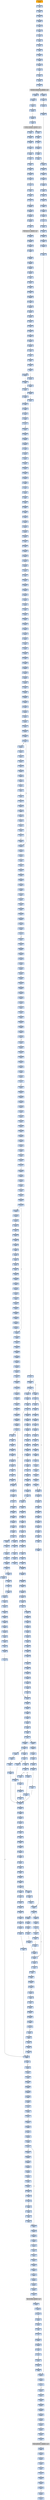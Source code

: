 strict digraph G {
	graph [bgcolor=transparent,
		name=G
	];
	node [color=lightsteelblue,
		fillcolor=lightsteelblue,
		shape=rectangle,
		style=filled
	];
	"0x0043a378"	[label="0x0043a378
movl"];
	"0x0043a37b"	[label="0x0043a37b
addl"];
	"0x0043a378" -> "0x0043a37b"	[color="#000000"];
	"0x0043a993"	[label="0x0043a993
incl"];
	"0x0043a994"	[label="0x0043a994
movl"];
	"0x0043a993" -> "0x0043a994"	[color="#000000"];
	"0x0043a8c9"	[label="0x0043a8c9
cmpl"];
	"0x0043a8cc"	[label="0x0043a8cc
movl"];
	"0x0043a8c9" -> "0x0043a8cc"	[color="#000000"];
	"0x0043a7e8"	[label="0x0043a7e8
movl"];
	"0x0043a7eb"	[label="0x0043a7eb
movl"];
	"0x0043a7e8" -> "0x0043a7eb"	[color="#000000"];
	"0x0043a802"	[label="0x0043a802
shrl"];
	"0x0043a804"	[label="0x0043a804
addl"];
	"0x0043a802" -> "0x0043a804"	[color="#000000"];
	"0x0043a8f4"	[label="0x0043a8f4
movb"];
	"0x0043a8f6"	[label="0x0043a8f6
movl"];
	"0x0043a8f4" -> "0x0043a8f6"	[color="#000000"];
	"0x0043aa3b"	[label="0x0043aa3b
jae"];
	"0x0043aa3d"	[label="0x0043aa3d
movl"];
	"0x0043aa3b" -> "0x0043aa3d"	[color="#000000",
		label=F];
	"0x0043aa44"	[label="0x0043aa44
cmpl"];
	"0x0043aa3b" -> "0x0043aa44"	[color="#000000",
		label=T];
	"0x0043a9db"	[label="0x0043a9db
movl"];
	"0x0043a9de"	[label="0x0043a9de
addl"];
	"0x0043a9db" -> "0x0043a9de"	[color="#000000"];
	"0x0043aeb8"	[label="0x0043aeb8
movl"];
	"0x0043aebc"	[label="0x0043aebc
andl"];
	"0x0043aeb8" -> "0x0043aebc"	[color="#000000"];
	"0x0043aa11"	[label="0x0043aa11
shrl"];
	"0x0043aa14"	[label="0x0043aa14
xorl"];
	"0x0043aa11" -> "0x0043aa14"	[color="#000000"];
	"0x0043a8c4"	[label="0x0043a8c4
movl"];
	"0x0043a8c7"	[label="0x0043a8c7
addl"];
	"0x0043a8c4" -> "0x0043a8c7"	[color="#000000"];
	"0x0043a7a8"	[label="0x0043a7a8
movl"];
	"0x0043a7ad"	[label="0x0043a7ad
pushl"];
	"0x0043a7a8" -> "0x0043a7ad"	[color="#000000"];
	"0x0043a9e6"	[label="0x0043a9e6
movl"];
	"0x0043a9e9"	[label="0x0043a9e9
cmpl"];
	"0x0043a9e6" -> "0x0043a9e9"	[color="#000000"];
	"0x0043a6eb"	[label="0x0043a6eb
pushl"];
	"0x0043a6ec"	[label="0x0043a6ec
leal"];
	"0x0043a6eb" -> "0x0043a6ec"	[color="#000000"];
	"0x0043a8bd"	[label="0x0043a8bd
movl"];
	"0x0043a8c1"	[label="0x0043a8c1
movl"];
	"0x0043a8bd" -> "0x0043a8c1"	[color="#000000"];
	"0x0043a8e0"	[label="0x0043a8e0
movl"];
	"0x0043a8e6"	[label="0x0043a8e6
shrl"];
	"0x0043a8e0" -> "0x0043a8e6"	[color="#000000"];
	"0x0043aec4"	[label="0x0043aec4
orl"];
	"0x0043aec6"	[label="0x0043aec6
movl"];
	"0x0043aec4" -> "0x0043aec6"	[color="#000000"];
	"0x0043a89a"	[label="0x0043a89a
movl"];
	"0x0043a89e"	[label="0x0043a89e
leal"];
	"0x0043a89a" -> "0x0043a89e"	[color="#000000"];
	"0x0043a7ae"	[label="0x0043a7ae
cmpl"];
	"0x0043a7b1"	[label="0x0043a7b1
jb"];
	"0x0043a7ae" -> "0x0043a7b1"	[color="#000000"];
	"0x0043a9b5"	[label="0x0043a9b5
pushl"];
	"0x0043a9b6"	[label="0x0043a9b6
movl"];
	"0x0043a9b5" -> "0x0043a9b6"	[color="#000000"];
	"0x0043af4c"	[label="0x0043af4c
movb"];
	"0x0043af4e"	[label="0x0043af4e
movb"];
	"0x0043af4c" -> "0x0043af4e"	[color="#000000"];
	"0x0043aeec"	[label="0x0043aeec
subl"];
	"0x0043aeee"	[label="0x0043aeee
andl"];
	"0x0043aeec" -> "0x0043aeee"	[color="#000000"];
	"0x0043a6ea"	[label="0x0043a6ea
pushl"];
	"0x0043a6ea" -> "0x0043a6eb"	[color="#000000"];
	"0x0043abc7"	[label="0x0043abc7
call"];
	"0x0043a9b0"	[label="0x0043a9b0
pushl"];
	"0x0043abc7" -> "0x0043a9b0"	[color="#000000"];
	"0x0043aaf7"	[label="0x0043aaf7
popl"];
	"0x0043aaf8"	[label="0x0043aaf8
popl"];
	"0x0043aaf7" -> "0x0043aaf8"	[color="#000000"];
	"0x0043af14"	[label="0x0043af14
jmp"];
	"0x0043af31"	[label="0x0043af31
movl"];
	"0x0043af14" -> "0x0043af31"	[color="#000000"];
	"0x0043a365"	[label="0x0043a365
movl"];
	"0x0043a367"	[label="0x0043a367
addl"];
	"0x0043a365" -> "0x0043a367"	[color="#000000"];
	"0x0043a40f"	[label="0x0043a40f
movl"];
	"0x0043a415"	[label="0x0043a415
popa"];
	"0x0043a40f" -> "0x0043a415"	[color="#000000"];
	"0x0043af82"	[label="0x0043af82
popl"];
	"0x0043af83"	[label="0x0043af83
movb"];
	"0x0043af82" -> "0x0043af83"	[color="#000000"];
	"0x0043a7be"	[label="0x0043a7be
movb"];
	"0x0043a7c2"	[label="0x0043a7c2
movl"];
	"0x0043a7be" -> "0x0043a7c2"	[color="#000000"];
	"0x0043aaad"	[label="0x0043aaad
addl"];
	"0x0043aaaf"	[label="0x0043aaaf
incl"];
	"0x0043aaad" -> "0x0043aaaf"	[color="#000000"];
	"0x0043a9e1"	[label="0x0043a9e1
movl"];
	"0x0043a9e4"	[label="0x0043a9e4
movl"];
	"0x0043a9e1" -> "0x0043a9e4"	[color="#000000"];
	"0x0043a396"	[label="0x0043a396
pushl"];
	"0x0043a397"	[label="0x0043a397
pushl"];
	"0x0043a396" -> "0x0043a397"	[color="#000000"];
	"0x0043a1ae"	[label="0x0043a1ae
orl"];
	"0x0043a1b0"	[label="0x0043a1b0
je"];
	"0x0043a1ae" -> "0x0043a1b0"	[color="#000000"];
	"0x0043ab0c"	[label="0x0043ab0c
pushl"];
	"0x0043ab0d"	[label="0x0043ab0d
movl"];
	"0x0043ab0c" -> "0x0043ab0d"	[color="#000000"];
	"0x0043a384"	[label="0x0043a384
jmp"];
	"0x0043a271"	[label="0x0043a271
movl"];
	"0x0043a384" -> "0x0043a271"	[color="#000000"];
	"0x0043a17c"	[label="0x0043a17c
pushl"];
	"0x0043a181"	[label="0x0043a181
pushl"];
	"0x0043a17c" -> "0x0043a181"	[color="#000000"];
	"0x0043a183"	[label="0x0043a183
pushl"];
	"0x0043a189"	[label="0x0043a189
call"];
	"0x0043a183" -> "0x0043a189"	[color="#000000"];
	"0x0043af7a"	[label="0x0043af7a
movl"];
	"0x0043af7e"	[label="0x0043af7e
movl"];
	"0x0043af7a" -> "0x0043af7e"	[color="#000000"];
	"0x0043a96d"	[label="0x0043a96d
movb"];
	"0x0043a970"	[label="0x0043a970
testb"];
	"0x0043a96d" -> "0x0043a970"	[color="#000000"];
	"0x0043a055"	[label="0x0043a055
stosl"];
	"0x0043a056"	[label="0x0043a056
movb"];
	"0x0043a055" -> "0x0043a056"	[color="#000000"];
	"0x0043a00a"	[label="0x0043a00a
popl"];
	"0x0043a00b"	[label="0x0043a00b
incl"];
	"0x0043a00a" -> "0x0043a00b"	[color="#000000"];
	"0x0043a02f"	[label="0x0043a02f
jne"];
	"0x0043a035"	[label="0x0043a035
leal"];
	"0x0043a02f" -> "0x0043a035"	[color="#000000",
		label=F];
	"0x0043a161"	[label="0x0043a161
movl"];
	"0x0043a163"	[label="0x0043a163
addl"];
	"0x0043a161" -> "0x0043a163"	[color="#000000"];
	"0x0043a398"	[label="0x0043a398
pushl"];
	"0x0043a397" -> "0x0043a398"	[color="#000000"];
	"0x0043af51"	[label="0x0043af51
movl"];
	"0x0043af53"	[label="0x0043af53
cmpl"];
	"0x0043af51" -> "0x0043af53"	[color="#000000"];
	"0x0043a9fb"	[label="0x0043a9fb
shrl"];
	"0x0043a9fd"	[label="0x0043a9fd
movl"];
	"0x0043a9fb" -> "0x0043a9fd"	[color="#000000"];
	"0x0043ab12"	[label="0x0043ab12
movl"];
	"0x0043ab14"	[label="0x0043ab14
movl"];
	"0x0043ab12" -> "0x0043ab14"	[color="#000000"];
	"0x0043ae95"	[label="0x0043ae95
addl"];
	"0x0043ae97"	[label="0x0043ae97
leal"];
	"0x0043ae95" -> "0x0043ae97"	[color="#000000"];
	"0x0043a2be"	[label="0x0043a2be
addl"];
	"0x0043a2c0"	[label="0x0043a2c0
addl"];
	"0x0043a2be" -> "0x0043a2c0"	[color="#000000"];
	"0x0043ae26"	[label="0x0043ae26
cmpl"];
	"0x0043ae29"	[label="0x0043ae29
jb"];
	"0x0043ae26" -> "0x0043ae29"	[color="#000000"];
	"0x0043aa27"	[label="0x0043aa27
addl"];
	"0x0043aa2a"	[label="0x0043aa2a
jmp"];
	"0x0043aa27" -> "0x0043aa2a"	[color="#000000"];
	"0x0043af61"	[label="0x0043af61
movl"];
	"0x0043af63"	[label="0x0043af63
jmp"];
	"0x0043af61" -> "0x0043af63"	[color="#000000"];
	"0x0043acff"	[label="0x0043acff
ret"];
	"0x0043aa9b"	[label="0x0043aa9b
movb"];
	"0x0043acff" -> "0x0043aa9b"	[color="#000000"];
	"0x0043ae18"	[label="0x0043ae18
movb"];
	"0x0043acff" -> "0x0043ae18"	[color="#000000"];
	"0x0043a276"	[label="0x0043a276
je"];
	"0x0043a389"	[label="0x0043a389
movl"];
	"0x0043a276" -> "0x0043a389"	[color="#000000",
		label=T];
	"0x0043ace6"	[label="0x0043ace6
popl"];
	"0x0043ace7"	[label="0x0043ace7
popl"];
	"0x0043ace6" -> "0x0043ace7"	[color="#000000"];
	"0x0043a1c6"	[label="0x0043a1c6
subl"];
	"0x0043a1c8"	[label="0x0043a1c8
je"];
	"0x0043a1c6" -> "0x0043a1c8"	[color="#000000"];
	"0x0043ace8"	[label="0x0043ace8
movb"];
	"0x0043acea"	[label="0x0043acea
popl"];
	"0x0043ace8" -> "0x0043acea"	[color="#000000"];
	"0x0043af41"	[label="0x0043af41
cmpl"];
	"0x0043af43"	[label="0x0043af43
movl"];
	"0x0043af41" -> "0x0043af43"	[color="#000000"];
	"0x0043a37e"	[label="0x0043a37e
movl"];
	"0x0043a37b" -> "0x0043a37e"	[color="#000000"];
	"0x0043a877"	[label="0x0043a877
jb"];
	"0x0043a879"	[label="0x0043a879
movl"];
	"0x0043a877" -> "0x0043a879"	[color="#000000",
		label=F];
	"0x0043a9b3"	[label="0x0043a9b3
movl"];
	"0x0043a9b3" -> "0x0043a9b5"	[color="#000000"];
	"0x0043aefc"	[label="0x0043aefc
movl"];
	"0x0043af03"	[label="0x0043af03
testl"];
	"0x0043aefc" -> "0x0043af03"	[color="#000000"];
	"0x0043a9a1"	[label="0x0043a9a1
popl"];
	"0x0043a9a2"	[label="0x0043a9a2
popl"];
	"0x0043a9a1" -> "0x0043a9a2"	[color="#000000"];
	"0x0043a7d4"	[label="0x0043a7d4
orl"];
	"0x0043a7d6"	[label="0x0043a7d6
movl"];
	"0x0043a7d4" -> "0x0043a7d6"	[color="#000000"];
	"0x0043a3ff"	[label="0x0043a3ff
popl"];
	"0x0043a400"	[label="0x0043a400
movl"];
	"0x0043a3ff" -> "0x0043a400"	[color="#000000"];
	"0x0043aa1d"	[label="0x0043aa1d
cmpl"];
	"0x0043aa20"	[label="0x0043aa20
jae"];
	"0x0043aa1d" -> "0x0043aa20"	[color="#000000"];
	"0x0043a87e"	[label="0x0043a87e
movl"];
	"0x0043a879" -> "0x0043a87e"	[color="#000000"];
	"0x0043a39e"	[label="0x0043a39e
call"];
	VIRTUALPROTECT_KERNEL32_DLL	[color=lightgrey,
		fillcolor=lightgrey,
		label="VIRTUALPROTECT_KERNEL32_DLL
VIRTUALPROTECT-KERNEL32-DLL"];
	"0x0043a39e" -> VIRTUALPROTECT_KERNEL32_DLL	[color="#000000"];
	"0x0043aec1"	[label="0x0043aec1
addl"];
	"0x0043aebc" -> "0x0043aec1"	[color="#000000"];
	"0x0043ae31"	[label="0x0043ae31
cmpl"];
	"0x0043ae34"	[label="0x0043ae34
jb"];
	"0x0043ae31" -> "0x0043ae34"	[color="#000000"];
	"0x0043a8f0"	[label="0x0043a8f0
subl"];
	"0x0043a8f2"	[label="0x0043a8f2
addl"];
	"0x0043a8f0" -> "0x0043a8f2"	[color="#000000"];
	"0x0043a7b3"	[label="0x0043a7b3
pushl"];
	"0x0043a7b4"	[label="0x0043a7b4
movl"];
	"0x0043a7b3" -> "0x0043a7b4"	[color="#000000"];
	"0x0043a03b"	[label="0x0043a03b
pushl"];
	"0x0043a035" -> "0x0043a03b"	[color="#000000"];
	"0x0043ab24"	[label="0x0043ab24
movl"];
	"0x0043ab2a"	[label="0x0043ab2a
movl"];
	"0x0043ab24" -> "0x0043ab2a"	[color="#000000"];
	"0x0043af25"	[label="0x0043af25
movl"];
	"0x0043af2b"	[label="0x0043af2b
movl"];
	"0x0043af25" -> "0x0043af2b"	[color="#000000"];
	"0x0043a111"	[label="0x0043a111
pushl"];
	"0x0043a112"	[label="0x0043a112
movl"];
	"0x0043a111" -> "0x0043a112"	[color="#000000"];
	"0x0043ae8a"	[label="0x0043ae8a
leal"];
	"0x0043ae90"	[label="0x0043ae90
call"];
	"0x0043ae8a" -> "0x0043ae90"	[color="#000000"];
	"0x0043aed6"	[label="0x0043aed6
movl"];
	"0x0043aed9"	[label="0x0043aed9
movl"];
	"0x0043aed6" -> "0x0043aed9"	[color="#000000"];
	"0x0043a405"	[label="0x0043a405
pushl"];
	"0x0043a400" -> "0x0043a405"	[color="#000000"];
	"0x0043a826"	[label="0x0043a826
movl"];
	"0x0043a82c"	[label="0x0043a82c
addl"];
	"0x0043a826" -> "0x0043a82c"	[color="#000000"];
	"0x0043a8f2" -> "0x0043a8f4"	[color="#000000"];
	"0x0043a01c"	[label="0x0043a01c
subl"];
	"0x0043a022"	[label="0x0043a022
cmpl"];
	"0x0043a01c" -> "0x0043a022"	[color="#000000"];
	"0x0043ae58"	[label="0x0043ae58
orl"];
	"0x0043ae5a"	[label="0x0043ae5a
movl"];
	"0x0043ae58" -> "0x0043ae5a"	[color="#000000"];
	"0x0043ab06"	[label="0x0043ab06
movl"];
	"0x0043ab08"	[label="0x0043ab08
movl"];
	"0x0043ab06" -> "0x0043ab08"	[color="#000000"];
	"0x0043aafe"	[label="0x0043aafe
popl"];
	"0x0043aaff"	[label="0x0043aaff
ret"];
	"0x0043aafe" -> "0x0043aaff"	[color="#000000"];
	"0x0043a0fa"	[label="0x0043a0fa
pushl"];
	"0x0043a0fb"	[label="0x0043a0fb
pushl"];
	"0x0043a0fa" -> "0x0043a0fb"	[color="#000000"];
	"0x0043a015"	[label="0x0043a015
movl"];
	"0x0043a01a"	[label="0x0043a01a
addl"];
	"0x0043a015" -> "0x0043a01a"	[color="#000000"];
	"0x0043ab74"	[label="0x0043ab74
movl"];
	"0x0043ab76"	[label="0x0043ab76
call"];
	"0x0043ab74" -> "0x0043ab76"	[color="#000000"];
	"0x0043a7de"	[label="0x0043a7de
movl"];
	"0x0043a7e0"	[label="0x0043a7e0
movl"];
	"0x0043a7de" -> "0x0043a7e0"	[color="#000000"];
	"0x0043a97a"	[label="0x0043a97a
andl"];
	"0x0043a97f"	[label="0x0043a97f
movl"];
	"0x0043a97a" -> "0x0043a97f"	[color="#000000"];
	"0x0043a151"	[label="0x0043a151
popl"];
	"0x0043a152"	[label="0x0043a152
popl"];
	"0x0043a151" -> "0x0043a152"	[color="#000000"];
	"0x0043a153"	[label="0x0043a153
popl"];
	"0x0043a152" -> "0x0043a153"	[color="#000000"];
	"0x0043a04e"	[label="0x0043a04e
pushl"];
	"0x0043a04f"	[label="0x0043a04f
call"];
	"0x0043a04e" -> "0x0043a04f"	[color="#000000"];
	"0x0043ab02"	[label="0x0043ab02
movl"];
	"0x0043ab02" -> "0x0043ab06"	[color="#000000"];
	"0x0043a90d"	[label="0x0043a90d
repz"];
	"0x0043a90f"	[label="0x0043a90f
movl"];
	"0x0043a90d" -> "0x0043a90f"	[color="#000000"];
	"0x0043a8a1"	[label="0x0043a8a1
movl"];
	"0x0043a89e" -> "0x0043a8a1"	[color="#000000"];
	"0x0043a974"	[label="0x0043a974
movl"];
	"0x0043a974" -> "0x0043a97a"	[color="#000000"];
	"0x0043ae72"	[label="0x0043ae72
subl"];
	"0x0043ae74"	[label="0x0043ae74
addl"];
	"0x0043ae72" -> "0x0043ae74"	[color="#000000"];
	"0x0043a99c"	[label="0x0043a99c
incl"];
	"0x0043a99d"	[label="0x0043a99d
cmpl"];
	"0x0043a99c" -> "0x0043a99d"	[color="#000000"];
	"0x0043aa7d"	[label="0x0043aa7d
popl"];
	"0x0043aa7e"	[label="0x0043aa7e
popl"];
	"0x0043aa7d" -> "0x0043aa7e"	[color="#000000"];
	"0x0043aef7"	[label="0x0043aef7
cmpl"];
	"0x0043aefa"	[label="0x0043aefa
jae"];
	"0x0043aef7" -> "0x0043aefa"	[color="#000000"];
	"0x0043a11f"	[label="0x0043a11f
orl"];
	"0x0043a121"	[label="0x0043a121
je"];
	"0x0043a11f" -> "0x0043a121"	[color="#000000"];
	"0x0043ab59"	[label="0x0043ab59
stosb"];
	"0x0043ab5a"	[label="0x0043ab5a
call"];
	"0x0043ab59" -> "0x0043ab5a"	[color="#000000"];
	"0x0043a851"	[label="0x0043a851
xorl"];
	"0x0043a853"	[label="0x0043a853
repz"];
	"0x0043a851" -> "0x0043a853"	[color="#000000"];
	"0x0043a80c"	[label="0x0043a80c
ret"];
	"0x0043ab98"	[label="0x0043ab98
movb"];
	"0x0043a80c" -> "0x0043ab98"	[color="#000000"];
	"0x0043a39a"	[label="0x0043a39a
pushl"];
	"0x0043a398" -> "0x0043a39a"	[color="#000000"];
	"0x0043a7b9"	[label="0x0043a7b9
movl"];
	"0x0043a7b4" -> "0x0043a7b9"	[color="#000000"];
	"0x0043ab49"	[label="0x0043ab49
movl"];
	"0x0043ab4f"	[label="0x0043ab4f
movl"];
	"0x0043ab49" -> "0x0043ab4f"	[color="#000000"];
	"0x0043a249"	[label="0x0043a249
movl"];
	"0x0043a24f"	[label="0x0043a24f
orl"];
	"0x0043a249" -> "0x0043a24f"	[color="#000000"];
	"0x0043ab37"	[label="0x0043ab37
movl"];
	"0x0043ab3d"	[label="0x0043ab3d
movl"];
	"0x0043ab37" -> "0x0043ab3d"	[color="#000000"];
	"0x0043ab0f"	[label="0x0043ab0f
leal"];
	"0x0043ab0d" -> "0x0043ab0f"	[color="#000000"];
	"0x0043a174"	[label="0x0043a174
movl"];
	"0x0043a176"	[label="0x0043a176
andl"];
	"0x0043a174" -> "0x0043a176"	[color="#000000"];
	"0x0043a98b"	[label="0x0043a98b
movl"];
	"0x0043a98f"	[label="0x0043a98f
leal"];
	"0x0043a98b" -> "0x0043a98f"	[color="#000000"];
	"0x0043a0aa"	[label="0x0043a0aa
je"];
	"0x0043a0b0"	[label="0x0043a0b0
pushl"];
	"0x0043a0aa" -> "0x0043a0b0"	[color="#000000",
		label=F];
	"0x0043af16"	[label="0x0043af16
movl"];
	"0x0043af1c"	[label="0x0043af1c
movl"];
	"0x0043af16" -> "0x0043af1c"	[color="#000000"];
	"0x0043aec1" -> "0x0043aec4"	[color="#000000"];
	"0x0043a39d"	[label="0x0043a39d
pushl"];
	"0x0043a39a" -> "0x0043a39d"	[color="#000000"];
	"0x0043aa05"	[label="0x0043aa05
cmpl"];
	"0x0043aa07"	[label="0x0043aa07
jae"];
	"0x0043aa05" -> "0x0043aa07"	[color="#000000"];
	"0x0043a7f4"	[label="0x0043a7f4
shrl"];
	"0x0043a7f6"	[label="0x0043a7f6
movl"];
	"0x0043a7f4" -> "0x0043a7f6"	[color="#000000"];
	"0x0043a420"	[label="0x0043a420
pushl"];
	"0x0043a425"	[label="0x0043a425
ret"];
	"0x0043a420" -> "0x0043a425"	[color="#000000"];
	"0x0043a38f"	[label="0x0043a38f
movl"];
	"0x0043a392"	[label="0x0043a392
addl"];
	"0x0043a38f" -> "0x0043a392"	[color="#000000"];
	"0x0043a939"	[label="0x0043a939
movl"];
	"0x0043a93d"	[label="0x0043a93d
jge"];
	"0x0043a939" -> "0x0043a93d"	[color="#000000"];
	"0x0043a117"	[label="0x0043a117
movl"];
	"0x0043a11d"	[label="0x0043a11d
xorl"];
	"0x0043a117" -> "0x0043a11d"	[color="#000000"];
	"0x0043a966"	[label="0x0043a966
movl"];
	"0x0043a966" -> "0x0043a96d"	[color="#000000"];
	"0x0043a9f4"	[label="0x0043a9f4
movl"];
	"0x0043a9f9"	[label="0x0043a9f9
subl"];
	"0x0043a9f4" -> "0x0043a9f9"	[color="#000000"];
	"0x0043accd"	[label="0x0043accd
movb"];
	"0x0043acd4"	[label="0x0043acd4
movl"];
	"0x0043accd" -> "0x0043acd4"	[color="#000000"];
	"0x0043aea2"	[label="0x0043aea2
movl"];
	"0x0043aea5"	[label="0x0043aea5
movl"];
	"0x0043aea2" -> "0x0043aea5"	[color="#000000"];
	"0x0043a2ac"	[label="0x0043a2ac
jne"];
	"0x0043a2b1"	[label="0x0043a2b1
addl"];
	"0x0043a2ac" -> "0x0043a2b1"	[color="#000000",
		label=T];
	"0x0043aabd"	[label="0x0043aabd
pushl"];
	"0x0043aac2"	[label="0x0043aac2
call"];
	"0x0043aabd" -> "0x0043aac2"	[color="#000000"];
	"0x0043ae76"	[label="0x0043ae76
shrl"];
	"0x0043ae78"	[label="0x0043ae78
movl"];
	"0x0043ae76" -> "0x0043ae78"	[color="#000000"];
	"0x0043a0e9"	[label="0x0043a0e9
movl"];
	"0x0043a0eb"	[label="0x0043a0eb
addl"];
	"0x0043a0e9" -> "0x0043a0eb"	[color="#000000"];
	"0x0043a172"	[label="0x0043a172
repz"];
	"0x0043a172" -> "0x0043a174"	[color="#000000"];
	"0x0043ab30"	[label="0x0043ab30
xorl"];
	"0x0043ab2a" -> "0x0043ab30"	[color="#000000"];
	"0x0043a7b1" -> "0x0043a7e8"	[color="#000000",
		label=T];
	"0x0043a7b1" -> "0x0043a7b3"	[color="#000000",
		label=F];
	"0x0043ae3f"	[label="0x0043ae3f
movb"];
	"0x0043ae41"	[label="0x0043ae41
incl"];
	"0x0043ae3f" -> "0x0043ae41"	[color="#000000"];
	"0x0043a121" -> "0x0043a151"	[color="#000000",
		label=T];
	"0x0043a806"	[label="0x0043a806
popl"];
	"0x0043a807"	[label="0x0043a807
movl"];
	"0x0043a806" -> "0x0043a807"	[color="#000000"];
	"0x0043a2c6"	[label="0x0043a2c6
testl"];
	"0x0043a2c0" -> "0x0043a2c6"	[color="#000000"];
	"0x0043a0e8"	[label="0x0043a0e8
pushl"];
	"0x0043a0e8" -> "0x0043a0e9"	[color="#000000"];
	"0x0043a048"	[label="0x0043a048
movl"];
	"0x0043a04a"	[label="0x0043a04a
leal"];
	"0x0043a048" -> "0x0043a04a"	[color="#000000"];
	"0x0043a83c"	[label="0x0043a83c
pushl"];
	"0x0043a83d"	[label="0x0043a83d
movl"];
	"0x0043a83c" -> "0x0043a83d"	[color="#000000"];
	"0x0043a943"	[label="0x0043a943
cmpl"];
	"0x0043a93d" -> "0x0043a943"	[color="#000000",
		label=F];
	"0x0043a8fe"	[label="0x0043a8fe
movl"];
	"0x0043a900"	[label="0x0043a900
movl"];
	"0x0043a8fe" -> "0x0043a900"	[color="#000000"];
	"0x0043ad3b"	[label="0x0043ad3b
incl"];
	"0x0043ad3c"	[label="0x0043ad3c
movl"];
	"0x0043ad3b" -> "0x0043ad3c"	[color="#000000"];
	"0x0043aaf9"	[label="0x0043aaf9
addl"];
	"0x0043aaf9" -> "0x0043aafe"	[color="#000000"];
	"0x0043a888"	[label="0x0043a888
movl"];
	"0x0043a88c"	[label="0x0043a88c
xorl"];
	"0x0043a888" -> "0x0043a88c"	[color="#000000"];
	"0x0043a7fb"	[label="0x0043a7fb
subl"];
	"0x0043a7f6" -> "0x0043a7fb"	[color="#000000"];
	"0x0043aa6c"	[label="0x0043aa6c
subl"];
	"0x0043aa6e"	[label="0x0043aa6e
popl"];
	"0x0043aa6c" -> "0x0043aa6e"	[color="#000000"];
	"0x0043abaf"	[label="0x0043abaf
call"];
	"0x0043a834"	[label="0x0043a834
subl"];
	"0x0043abaf" -> "0x0043a834"	[color="#000000"];
	"0x0043a03c"	[label="0x0043a03c
call"];
	GETMODULEHANDLEA_KERNEL32_DLL	[color=lightgrey,
		fillcolor=lightgrey,
		label="GETMODULEHANDLEA_KERNEL32_DLL
GETMODULEHANDLEA-KERNEL32-DLL"];
	"0x0043a03c" -> GETMODULEHANDLEA_KERNEL32_DLL	[color="#000000"];
	"0x0043a114"	[label="0x0043a114
subl"];
	"0x0043a114" -> "0x0043a117"	[color="#000000"];
	"0x0043ab1b"	[label="0x0043ab1b
movl"];
	"0x0043ab14" -> "0x0043ab1b"	[color="#000000"];
	"0x0043a40d"	[label="0x0043a40d
orl"];
	"0x0043a40d" -> "0x0043a40f"	[color="#000000"];
	"0x0043a804" -> "0x0043a806"	[color="#000000"];
	"0x0043aa2f"	[label="0x0043aa2f
jae"];
	"0x0043aa31"	[label="0x0043aa31
movl"];
	"0x0043aa2f" -> "0x0043aa31"	[color="#000000",
		label=F];
	"0x0043aa38"	[label="0x0043aa38
cmpl"];
	"0x0043aa2f" -> "0x0043aa38"	[color="#000000",
		label=T];
	"0x0043a0a7"	[label="0x0043a0a7
cmpl"];
	"0x0043a0a7" -> "0x0043a0aa"	[color="#000000"];
	"0x0043a872"	[label="0x0043a872
incl"];
	"0x0043a873"	[label="0x0043a873
cmpl"];
	"0x0043a872" -> "0x0043a873"	[color="#000000"];
	"0x0043a1ba"	[label="0x0043a1ba
movl"];
	"0x0043a1b0" -> "0x0043a1ba"	[color="#000000",
		label=T];
	"0x0043aede"	[label="0x0043aede
subl"];
	"0x0043aed9" -> "0x0043aede"	[color="#000000"];
	"0x0043a9d0"	[label="0x0043a9d0
shll"];
	"0x0043a9d3"	[label="0x0043a9d3
andl"];
	"0x0043a9d0" -> "0x0043a9d3"	[color="#000000"];
	"0x0043a2f1"	[label="0x0043a2f1
jne"];
	"0x0043a2f1" -> "0x0043a365"	[color="#000000",
		label=T];
	"0x0043af37"	[label="0x0043af37
movl"];
	"0x0043af31" -> "0x0043af37"	[color="#000000"];
	"0x0043aaa2"	[label="0x0043aaa2
popl"];
	"0x0043aa9b" -> "0x0043aaa2"	[color="#000000"];
	"0x0043a6dc"	[label="0x0043a6dc
movl"];
	"0x0043a6e3"	[label="0x0043a6e3
movl"];
	"0x0043a6dc" -> "0x0043a6e3"	[color="#000000"];
	"0x0043a88e"	[label="0x0043a88e
movl"];
	"0x0043a88c" -> "0x0043a88e"	[color="#000000"];
	"0x0043a9f1"	[label="0x0043a9f1
movl"];
	"0x0043a9f1" -> "0x0043a9f4"	[color="#000000"];
	VIRTUALFREE_KERNEL32_DLL	[color=lightgrey,
		fillcolor=lightgrey,
		label="VIRTUALFREE_KERNEL32_DLL
VIRTUALFREE-KERNEL32-DLL"];
	"0x0043a189" -> VIRTUALFREE_KERNEL32_DLL	[color="#000000"];
	"0x0043a6d7"	[label="0x0043a6d7
call"];
	"0x0043aa84"	[label="0x0043aa84
pushl"];
	"0x0043a6d7" -> "0x0043aa84"	[color="#000000"];
	"0x0043a80b"	[label="0x0043a80b
popl"];
	"0x0043a80b" -> "0x0043a80c"	[color="#000000"];
	"0x0043a095"	[label="0x0043a095
je"];
	"0x0043a0a1"	[label="0x0043a0a1
leal"];
	"0x0043a095" -> "0x0043a0a1"	[color="#000000",
		label=T];
	"0x0043aa16"	[label="0x0043aa16
movb"];
	"0x0043aa14" -> "0x0043aa16"	[color="#000000"];
	"0x0043a7ce"	[label="0x0043a7ce
andl"];
	"0x0043a7ce" -> "0x0043a7d4"	[color="#000000"];
	"0x0043a6f0"	[label="0x0043a6f0
call"];
	"0x0043a6f0" -> "0x0043ab02"	[color="#000000"];
	"0x0043a9b1"	[label="0x0043a9b1
pushl"];
	"0x0043a9b2"	[label="0x0043a9b2
pushl"];
	"0x0043a9b1" -> "0x0043a9b2"	[color="#000000"];
	"0x0043aa00"	[label="0x0043aa00
andl"];
	"0x0043aa00" -> "0x0043aa05"	[color="#000000"];
	"0x0043a7cb"	[label="0x0043a7cb
shll"];
	"0x0043a7cb" -> "0x0043a7ce"	[color="#000000"];
	"0x0043ae9a"	[label="0x0043ae9a
jmp"];
	"0x0043ae97" -> "0x0043ae9a"	[color="#000000"];
	"0x0043a2b3"	[label="0x0043a2b3
addl"];
	"0x0043a2b9"	[label="0x0043a2b9
movl"];
	"0x0043a2b3" -> "0x0043a2b9"	[color="#000000"];
	"0x0043a274"	[label="0x0043a274
testl"];
	"0x0043a271" -> "0x0043a274"	[color="#000000"];
	"0x0043a9b2" -> "0x0043a9b3"	[color="#000000"];
	"0x0043af74"	[label="0x0043af74
jb"];
	"0x0043af74" -> "0x0043af7a"	[color="#000000",
		label=F];
	"0x0043a918"	[label="0x0043a918
repz"];
	"0x0043a91a"	[label="0x0043a91a
movl"];
	"0x0043a918" -> "0x0043a91a"	[color="#000000"];
	"0x0043a40c"	[label="0x0043a40c
popl"];
	"0x0043a40c" -> "0x0043a40d"	[color="#000000"];
	"0x0043aab5"	[label="0x0043aab5
movl"];
	"0x0043aab9"	[label="0x0043aab9
leal"];
	"0x0043aab5" -> "0x0043aab9"	[color="#000000"];
	"0x0043a17b"	[label="0x0043a17b
popl"];
	"0x0043a17b" -> "0x0043a17c"	[color="#000000"];
	"0x0043a986"	[label="0x0043a986
xorl"];
	"0x0043a988"	[label="0x0043a988
movb"];
	"0x0043a986" -> "0x0043a988"	[color="#000000"];
	"0x0043af5b"	[label="0x0043af5b
addl"];
	"0x0043af5d"	[label="0x0043af5d
movl"];
	"0x0043af5b" -> "0x0043af5d"	[color="#000000"];
	"0x0043ab55"	[label="0x0043ab55
repz"];
	"0x0043ab4f" -> "0x0043ab55"	[color="#000000"];
	"0x0043a9c9"	[label="0x0043a9c9
movl"];
	"0x0043a9cc"	[label="0x0043a9cc
movl"];
	"0x0043a9c9" -> "0x0043a9cc"	[color="#000000"];
	"0x0043a298"	[label="0x0043a298
movl"];
	"0x0043a2a2"	[label="0x0043a2a2
movl"];
	"0x0043a298" -> "0x0043a2a2"	[color="#000000"];
	"0x0043a996"	[label="0x0043a996
movl"];
	"0x0043a994" -> "0x0043a996"	[color="#000000"];
	"0x0043aaf1"	[label="0x0043aaf1
movl"];
	"0x0043aaf1" -> "0x0043aaf7"	[color="#000000"];
	"0x0043aee0"	[label="0x0043aee0
addl"];
	"0x0043aee2"	[label="0x0043aee2
shrl"];
	"0x0043aee0" -> "0x0043aee2"	[color="#000000"];
	"0x0043aa07" -> "0x0043aa1d"	[color="#000000",
		label=T];
	"0x0043aa09"	[label="0x0043aa09
movl"];
	"0x0043aa07" -> "0x0043aa09"	[color="#000000",
		label=F];
	"0x0043a983"	[label="0x0043a983
movl"];
	"0x0043a983" -> "0x0043a986"	[color="#000000"];
	"0x0043a9de" -> "0x0043a9e1"	[color="#000000"];
	"0x0043a7a4"	[label="0x0043a7a4
pushl"];
	"0x0043a7a5"	[label="0x0043a7a5
movl"];
	"0x0043a7a4" -> "0x0043a7a5"	[color="#000000"];
	"0x0043a00d"	[label="0x0043a00d
ret"];
	"0x0043a008"	[label="0x0043a008
jmp"];
	"0x0043a00d" -> "0x0043a008"	[color="#000000"];
	"0x0043a9c7"	[label="0x0043a9c7
movl"];
	"0x0043a9c7" -> "0x0043a9c9"	[color="#000000"];
	"0x0043ae6a"	[label="0x0043ae6a
movl"];
	"0x0043ae6d"	[label="0x0043ae6d
movl"];
	"0x0043ae6a" -> "0x0043ae6d"	[color="#000000"];
	"0x0043a373"	[label="0x0043a373
movl"];
	"0x0043a375"	[label="0x0043a375
movl"];
	"0x0043a373" -> "0x0043a375"	[color="#000000"];
	"0x0043aa62"	[label="0x0043aa62
movl"];
	"0x0043aa65"	[label="0x0043aa65
movl"];
	"0x0043aa62" -> "0x0043aa65"	[color="#000000"];
	"0x0043ab6a"	[label="0x0043ab6a
movl"];
	"0x0043ab6c"	[label="0x0043ab6c
pushl"];
	"0x0043ab6a" -> "0x0043ab6c"	[color="#000000"];
	"0x0043a922"	[label="0x0043a922
movl"];
	"0x0043a926"	[label="0x0043a926
addl"];
	"0x0043a922" -> "0x0043a926"	[color="#000000"];
	"0x0043a274" -> "0x0043a276"	[color="#000000"];
	"0x0043af89"	[label="0x0043af89
ret"];
	"0x0043a718"	[label="0x0043a718
testb"];
	"0x0043af89" -> "0x0043a718"	[color="#000000"];
	"0x0043ae82"	[label="0x0043ae82
andl"];
	"0x0043ae88"	[label="0x0043ae88
shrl"];
	"0x0043ae82" -> "0x0043ae88"	[color="#000000"];
	"0x0043a97f" -> "0x0043a983"	[color="#000000"];
	"0x0043a11d" -> "0x0043a11f"	[color="#000000"];
	"0x0043a92e"	[label="0x0043a92e
cmpl"];
	"0x0043a931"	[label="0x0043a931
movl"];
	"0x0043a92e" -> "0x0043a931"	[color="#000000"];
	"0x0043acda"	[label="0x0043acda
leal"];
	"0x0043acde"	[label="0x0043acde
movl"];
	"0x0043acda" -> "0x0043acde"	[color="#000000"];
	"0x0043a2f0"	[label="0x0043a2f0
popl"];
	"0x0043a2f0" -> "0x0043a2f1"	[color="#000000"];
	"0x0043acf2"	[label="0x0043acf2
call"];
	"0x0043acf8"	[label="0x0043acf8
popl"];
	"0x0043acf2" -> "0x0043acf8"	[color="#000000"];
	"0x0043a7bb"	[label="0x0043a7bb
movb"];
	"0x0043a7bd"	[label="0x0043a7bd
incl"];
	"0x0043a7bb" -> "0x0043a7bd"	[color="#000000"];
	"0x0043a935"	[label="0x0043a935
movl"];
	"0x0043a931" -> "0x0043a935"	[color="#000000"];
	"0x0043a059"	[label="0x0043a059
jne"];
	"0x0043a05b"	[label="0x0043a05b
cmpb"];
	"0x0043a059" -> "0x0043a05b"	[color="#000000",
		label=F];
	"0x0043ad3e"	[label="0x0043ad3e
movl"];
	"0x0043ad3c" -> "0x0043ad3e"	[color="#000000"];
	"0x0043a8d5"	[label="0x0043a8d5
movl"];
	"0x0043a8d8"	[label="0x0043a8d8
movl"];
	"0x0043a8d5" -> "0x0043a8d8"	[color="#000000"];
	"0x0043ab9c"	[label="0x0043ab9c
incl"];
	"0x0043ab98" -> "0x0043ab9c"	[color="#000000"];
	"0x0043a169"	[label="0x0043a169
movl"];
	"0x0043a16f"	[label="0x0043a16f
sarl"];
	"0x0043a169" -> "0x0043a16f"	[color="#000000"];
	"0x0043af86"	[label="0x0043af86
addl"];
	"0x0043af86" -> "0x0043af89"	[color="#000000"];
	"0x0043a394"	[label="0x0043a394
pushl"];
	"0x0043a392" -> "0x0043a394"	[color="#000000"];
	"0x0043a98f" -> "0x0043a993"	[color="#000000"];
	"0x0043a9b8"	[label="0x0043a9b8
cmpl"];
	"0x0043a9b6" -> "0x0043a9b8"	[color="#000000"];
	"0x0043a6e3" -> "0x0043a6ea"	[color="#000000"];
	"0x0043aa19"	[label="0x0043aa19
movl"];
	"0x0043aa1b"	[label="0x0043aa1b
jmp"];
	"0x0043aa19" -> "0x0043aa1b"	[color="#000000"];
	"0x0043a014"	[label="0x0043a014
popl"];
	"0x0043a014" -> "0x0043a015"	[color="#000000"];
	"0x0043ace3"	[label="0x0043ace3
repz"];
	"0x0043acde" -> "0x0043ace3"	[color="#000000"];
	"0x0043a10f"	[label="0x0043a10f
pushl"];
	"0x0043a110"	[label="0x0043a110
pushl"];
	"0x0043a10f" -> "0x0043a110"	[color="#000000"];
	"0x0043acf9"	[label="0x0043acf9
subl"];
	"0x0043acf9" -> "0x0043acff"	[color="#000000"];
	"0x0043a831"	[label="0x0043a831
ret"];
	"0x0043a82c" -> "0x0043a831"	[color="#000000"];
	"0x0043ae5c"	[label="0x0043ae5c
cmpl"];
	"0x0043ae5a" -> "0x0043ae5c"	[color="#000000"];
	"0x0043acb2"	[label="0x0043acb2
movb"];
	"0x0043acb9"	[label="0x0043acb9
xorl"];
	"0x0043acb2" -> "0x0043acb9"	[color="#000000"];
	"0x0043aa77"	[label="0x0043aa77
movl"];
	"0x0043aa77" -> "0x0043aa7d"	[color="#000000"];
	"0x0043a7fd"	[label="0x0043a7fd
andl"];
	"0x0043a7fb" -> "0x0043a7fd"	[color="#000000"];
	"0x0043a9b0" -> "0x0043a9b1"	[color="#000000"];
	"0x0043a112" -> "0x0043a114"	[color="#000000"];
	"0x0043a1c0"	[label="0x0043a1c0
movl"];
	"0x0043a1c0" -> "0x0043a1c6"	[color="#000000"];
	"0x0043af85"	[label="0x0043af85
popl"];
	"0x0043af83" -> "0x0043af85"	[color="#000000"];
	"0x0043a9ad"	[label="0x0043a9ad
ret"];
	"0x0043aca3"	[label="0x0043aca3
testb"];
	"0x0043a9ad" -> "0x0043aca3"	[color="#000000"];
	"0x0043abb4"	[label="0x0043abb4
testb"];
	"0x0043a9ad" -> "0x0043abb4"	[color="#000000"];
	"0x0043a84b"	[label="0x0043a84b
xorl"];
	"0x0043a84d"	[label="0x0043a84d
leal"];
	"0x0043a84b" -> "0x0043a84d"	[color="#000000"];
	"0x0043a6d6"	[label="0x0043a6d6
pushl"];
	"0x0043a6d6" -> "0x0043a6d7"	[color="#000000"];
	"0x0043a05f"	[label="0x0043a05f
leal"];
	"0x0043a062"	[label="0x0043a062
jmp"];
	"0x0043a05f" -> "0x0043a062"	[color="#000000"];
	"0x0043a9a3"	[label="0x0043a9a3
popl"];
	"0x0043a9a2" -> "0x0043a9a3"	[color="#000000"];
	"0x0043a395"	[label="0x0043a395
pushl"];
	"0x0043a395" -> "0x0043a396"	[color="#000000"];
	"0x0043ab57"	[label="0x0043ab57
movl"];
	"0x0043ab55" -> "0x0043ab57"	[color="#000000"];
	"0x0043a416"	[label="0x0043a416
jne"];
	"0x0043a416" -> "0x0043a420"	[color="#000000",
		label=T];
	"0x0043a972"	[label="0x0043a972
je"];
	"0x0043a972" -> "0x0043a974"	[color="#000000",
		label=F];
	"0x0043a972" -> "0x0043a996"	[color="#000000",
		label=T];
	"0x0043ab6d"	[label="0x0043ab6d
pushl"];
	"0x0043ab6e"	[label="0x0043ab6e
leal"];
	"0x0043ab6d" -> "0x0043ab6e"	[color="#000000"];
	"0x0043af55"	[label="0x0043af55
jb"];
	"0x0043af53" -> "0x0043af55"	[color="#000000"];
	"0x0043a840"	[label="0x0043a840
movl"];
	"0x0043a845"	[label="0x0043a845
movl"];
	"0x0043a840" -> "0x0043a845"	[color="#000000"];
	"0x0043a2bb"	[label="0x0043a2bb
movl"];
	"0x0043a2bb" -> "0x0043a2be"	[color="#000000"];
	"0x0043a9a7"	[label="0x0043a9a7
addl"];
	"0x0043a9a7" -> "0x0043a9ad"	[color="#000000"];
	"0x0043aba2"	[label="0x0043aba2
leal"];
	"0x0043aba8"	[label="0x0043aba8
leal"];
	"0x0043aba2" -> "0x0043aba8"	[color="#000000"];
	"0x0043a964"	[label="0x0043a964
jbe"];
	"0x0043a964" -> "0x0043a966"	[color="#000000",
		label=F];
	"0x0043ae20"	[label="0x0043ae20
testb"];
	"0x0043ae22"	[label="0x0043ae22
movl"];
	"0x0043ae20" -> "0x0043ae22"	[color="#000000"];
	"0x0043aab0"	[label="0x0043aab0
cmpl"];
	"0x0043aab3"	[label="0x0043aab3
jb"];
	"0x0043aab0" -> "0x0043aab3"	[color="#000000"];
	"0x0043aee4"	[label="0x0043aee4
movl"];
	"0x0043aee2" -> "0x0043aee4"	[color="#000000"];
	"0x0043a0f1"	[label="0x0043a0f1
pushl"];
	"0x0043a0f7"	[label="0x0043a0f7
pushl"];
	"0x0043a0f1" -> "0x0043a0f7"	[color="#000000"];
	"0x0043a8c7" -> "0x0043a8c9"	[color="#000000"];
	"0x0043a85c"	[label="0x0043a85c
cmpl"];
	"0x0043a85e"	[label="0x0043a85e
movl"];
	"0x0043a85c" -> "0x0043a85e"	[color="#000000"];
	"0x0043a9c2"	[label="0x0043a9c2
incl"];
	"0x0043a9c3"	[label="0x0043a9c3
movb"];
	"0x0043a9c2" -> "0x0043a9c3"	[color="#000000"];
	"0x0043a406"	[label="0x0043a406
addl"];
	"0x0043a406" -> "0x0043a40c"	[color="#000000"];
	"0x0043a845" -> "0x0043a84b"	[color="#000000"];
	"0x0043a6cc"	[label="0x0043a6cc
subl"];
	"0x0043a6d2"	[label="0x0043a6d2
leal"];
	"0x0043a6cc" -> "0x0043a6d2"	[color="#000000"];
	"0x0043a9fd" -> "0x0043aa00"	[color="#000000"];
	"0x0043a9d9"	[label="0x0043a9d9
orl"];
	"0x0043a9d3" -> "0x0043a9d9"	[color="#000000"];
	"0x0043a2ee"	[label="0x0043a2ee
testl"];
	"0x0043a2ee" -> "0x0043a2f0"	[color="#000000"];
	"0x0043a08d"	[label="0x0043a08d
movl"];
	"0x0043a062" -> "0x0043a08d"	[color="#000000"];
	"0x0043ab0f" -> "0x0043ab12"	[color="#000000"];
	"0x0043ae62"	[label="0x0043ae62
movl"];
	"0x0043ae65"	[label="0x0043ae65
jae"];
	"0x0043ae62" -> "0x0043ae65"	[color="#000000"];
	"0x0043ab9d"	[label="0x0043ab9d
cmpl"];
	"0x0043aba0"	[label="0x0043aba0
jb"];
	"0x0043ab9d" -> "0x0043aba0"	[color="#000000"];
	"0x0043aa42"	[label="0x0043aa42
jmp"];
	"0x0043aa3d" -> "0x0043aa42"	[color="#000000"];
	"0x0043a7fd" -> "0x0043a802"	[color="#000000"];
	"0x0043abad"	[label="0x0043abad
movl"];
	"0x0043abad" -> "0x0043abaf"	[color="#000000"];
	"0x0043a911"	[label="0x0043a911
movl"];
	"0x0043a90f" -> "0x0043a911"	[color="#000000"];
	"0x0043aa25"	[label="0x0043aa25
sbbl"];
	"0x0043aa25" -> "0x0043aa27"	[color="#000000"];
	"0x0043a8cf"	[label="0x0043a8cf
movl"];
	"0x0043a8d3"	[label="0x0043a8d3
jl"];
	"0x0043a8cf" -> "0x0043a8d3"	[color="#000000"];
	"0x0043abc3"	[label="0x0043abc3
xorl"];
	"0x0043abc5"	[label="0x0043abc5
movl"];
	"0x0043abc3" -> "0x0043abc5"	[color="#000000"];
	"0x0043ab08" -> "0x0043ab0c"	[color="#000000"];
	"0x0043a9cc" -> "0x0043a9d0"	[color="#000000"];
	"0x0043a058"	[label="0x0043a058
scasb"];
	"0x0043a056" -> "0x0043a058"	[color="#000000"];
	"0x0043a029"	[label="0x0043a029
movl"];
	"0x0043a022" -> "0x0043a029"	[color="#000000"];
	"0x0043a8f8"	[label="0x0043a8f8
movb"];
	"0x0043a8fa"	[label="0x0043a8fa
movl"];
	"0x0043a8f8" -> "0x0043a8fa"	[color="#000000"];
	"0x0043ae49"	[label="0x0043ae49
movl"];
	"0x0043ae4c"	[label="0x0043ae4c
movl"];
	"0x0043ae49" -> "0x0043ae4c"	[color="#000000"];
	"0x0043a8f6" -> "0x0043a8f8"	[color="#000000"];
	"0x0043a80a"	[label="0x0043a80a
popl"];
	"0x0043a807" -> "0x0043a80a"	[color="#000000"];
	"0x0043a6ec" -> "0x0043a6f0"	[color="#000000"];
	"0x0043aecb"	[label="0x0043aecb
movl"];
	"0x0043aece"	[label="0x0043aece
movl"];
	"0x0043aecb" -> "0x0043aece"	[color="#000000"];
	"0x0043aa5d"	[label="0x0043aa5d
addl"];
	"0x0043aa5f"	[label="0x0043aa5f
movl"];
	"0x0043aa5d" -> "0x0043aa5f"	[color="#000000"];
	"0x0043af05"	[label="0x0043af05
je"];
	"0x0043af03" -> "0x0043af05"	[color="#000000"];
	"0x0043a875"	[label="0x0043a875
movl"];
	"0x0043a875" -> "0x0043a877"	[color="#000000"];
	"0x0043a949"	[label="0x0043a949
je"];
	"0x0043a943" -> "0x0043a949"	[color="#000000"];
	"0x0043a154"	[label="0x0043a154
popl"];
	"0x0043a153" -> "0x0043a154"	[color="#000000"];
	"0x0043a729"	[label="0x0043a729
addl"];
	"0x0043a72f"	[label="0x0043a72f
ret"];
	"0x0043a729" -> "0x0043a72f"	[color="#000000"];
	"0x0043aa85"	[label="0x0043aa85
pushl"];
	"0x0043aa84" -> "0x0043aa85"	[color="#000000"];
	"0x0043af57"	[label="0x0043af57
movl"];
	"0x0043af55" -> "0x0043af57"	[color="#000000",
		label=F];
	"0x0043a00c"	[label="0x0043a00c
pushl"];
	"0x0043a00b" -> "0x0043a00c"	[color="#000000"];
	"0x0043a92b"	[label="0x0043a92b
addl"];
	"0x0043a92b" -> "0x0043a92e"	[color="#000000"];
	"0x0043a71a"	[label="0x0043a71a
jne"];
	"0x0043a718" -> "0x0043a71a"	[color="#000000"];
	"0x0043a9ec"	[label="0x0043a9ec
jae"];
	"0x0043a9ee"	[label="0x0043a9ee
movl"];
	"0x0043a9ec" -> "0x0043a9ee"	[color="#000000",
		label=F];
	VIRTUALPROTECT_KERNEL32_DLL -> "0x0043a3ff"	[color="#000000"];
	"0x0043ae36"	[label="0x0043ae36
movl"];
	"0x0043ae39"	[label="0x0043ae39
movl"];
	"0x0043ae36" -> "0x0043ae39"	[color="#000000"];
	"0x0043af0d"	[label="0x0043af0d
movl"];
	"0x0043af0d" -> "0x0043af14"	[color="#000000"];
	"0x0043abac"	[label="0x0043abac
pushl"];
	"0x0043aba8" -> "0x0043abac"	[color="#000000"];
	"0x0043acbb"	[label="0x0043acbb
cmpb"];
	"0x0043acb9" -> "0x0043acbb"	[color="#000000"];
	"0x0043ace7" -> "0x0043ace8"	[color="#000000"];
	"0x0043a36e"	[label="0x0043a36e
jmp"];
	"0x0043a36e" -> "0x0043a2a2"	[color="#000000"];
	"0x0043ae3c"	[label="0x0043ae3c
shll"];
	"0x0043ae3c" -> "0x0043ae3f"	[color="#000000"];
	"0x0043ab1e"	[label="0x0043ab1e
movl"];
	"0x0043ab1e" -> "0x0043ab24"	[color="#000000"];
	"0x0043ab32"	[label="0x0043ab32
movl"];
	"0x0043ab32" -> "0x0043ab37"	[color="#000000"];
	"0x0043a8e9"	[label="0x0043a8e9
movl"];
	"0x0043a8e6" -> "0x0043a8e9"	[color="#000000"];
	"0x0043a0b7"	[label="0x0043a0b7
pushl"];
	"0x0043a0bc"	[label="0x0043a0bc
pushl"];
	"0x0043a0b7" -> "0x0043a0bc"	[color="#000000"];
	"0x0043ae42"	[label="0x0043ae42
movb"];
	"0x0043ae46"	[label="0x0043ae46
movl"];
	"0x0043ae42" -> "0x0043ae46"	[color="#000000"];
	"0x0043aa5f" -> "0x0043aa62"	[color="#000000"];
	"0x0043af85" -> "0x0043af86"	[color="#000000"];
	"0x0043a869"	[label="0x0043a869
movl"];
	"0x0043a86d"	[label="0x0043a86d
leal"];
	"0x0043a869" -> "0x0043a86d"	[color="#000000"];
	"0x0043ae9a" -> "0x0043aef7"	[color="#000000"];
	"0x0043a0fc"	[label="0x0043a0fc
call"];
	"0x0043a6c8"	[label="0x0043a6c8
movl"];
	"0x0043a0fc" -> "0x0043a6c8"	[color="#000000"];
	"0x0043a99f"	[label="0x0043a99f
jb"];
	"0x0043a99f" -> "0x0043a9a1"	[color="#000000",
		label=F];
	"0x0043aa6f"	[label="0x0043aa6f
shrl"];
	"0x0043aa6e" -> "0x0043aa6f"	[color="#000000"];
	"0x0043a05d"	[label="0x0043a05d
jne"];
	"0x0043a05b" -> "0x0043a05d"	[color="#000000"];
	"0x0043a269"	[label="0x0043a269
movl"];
	"0x0043a26f"	[label="0x0043a26f
addl"];
	"0x0043a269" -> "0x0043a26f"	[color="#000000"];
	"0x0043a90a"	[label="0x0043a90a
shrl"];
	"0x0043a90a" -> "0x0043a90d"	[color="#000000"];
	"0x0043a0a1" -> "0x0043a0a7"	[color="#000000"];
	"0x0043ae7d"	[label="0x0043ae7d
movl"];
	"0x0043ae80"	[label="0x0043ae80
subl"];
	"0x0043ae7d" -> "0x0043ae80"	[color="#000000"];
	"0x0043a813"	[label="0x0043a813
movl"];
	"0x0043a817"	[label="0x0043a817
movl"];
	"0x0043a813" -> "0x0043a817"	[color="#000000"];
	"0x0043aa16" -> "0x0043aa19"	[color="#000000"];
	"0x0043af3d"	[label="0x0043af3d
incl"];
	"0x0043af3e"	[label="0x0043af3e
leal"];
	"0x0043af3d" -> "0x0043af3e"	[color="#000000"];
	"0x0043a9a6"	[label="0x0043a9a6
popl"];
	"0x0043a9a6" -> "0x0043a9a7"	[color="#000000"];
	"0x0043ad42"	[label="0x0043ad42
jmp"];
	"0x0043af70"	[label="0x0043af70
cmpl"];
	"0x0043ad42" -> "0x0043af70"	[color="#000000"];
	"0x0043a7a7"	[label="0x0043a7a7
pushl"];
	"0x0043a7a5" -> "0x0043a7a7"	[color="#000000"];
	"0x0043a929"	[label="0x0043a929
incl"];
	"0x0043a92a"	[label="0x0043a92a
decl"];
	"0x0043a929" -> "0x0043a92a"	[color="#000000"];
	"0x0043a394" -> "0x0043a395"	[color="#000000"];
	"0x0043a80f"	[label="0x0043a80f
movl"];
	"0x0043a80f" -> "0x0043a813"	[color="#000000"];
	"0x0043a108"	[label="0x0043a108
incb"];
	"0x0043a10e"	[label="0x0043a10e
pushl"];
	"0x0043a108" -> "0x0043a10e"	[color="#000000"];
	"0x0043aec8"	[label="0x0043aec8
cmpl"];
	"0x0043aec8" -> "0x0043aecb"	[color="#000000"];
	"0x0043a7ee"	[label="0x0043a7ee
movl"];
	"0x0043a7f2"	[label="0x0043a7f2
subl"];
	"0x0043a7ee" -> "0x0043a7f2"	[color="#000000"];
	"0x0043aaa8"	[label="0x0043aaa8
addl"];
	"0x0043aaab"	[label="0x0043aaab
shll"];
	"0x0043aaa8" -> "0x0043aaab"	[color="#000000"];
	"0x0043a7e3"	[label="0x0043a7e3
cmpl"];
	"0x0043a7e5"	[label="0x0043a7e5
jae"];
	"0x0043a7e3" -> "0x0043a7e5"	[color="#000000"];
	"0x0043ad32"	[label="0x0043ad32
jae"];
	"0x0043ad34"	[label="0x0043ad34
movl"];
	"0x0043ad32" -> "0x0043ad34"	[color="#000000",
		label=F];
	"0x0043aed3"	[label="0x0043aed3
movl"];
	"0x0043aed3" -> "0x0043aed6"	[color="#000000"];
	"0x0043abc5" -> "0x0043abc7"	[color="#000000"];
	"0x0043ab30" -> "0x0043ab32"	[color="#000000"];
	"0x0043acc9"	[label="0x0043acc9
jb"];
	"0x0043accb"	[label="0x0043accb
jmp"];
	"0x0043acc9" -> "0x0043accb"	[color="#000000",
		label=F];
	"0x0043a39d" -> "0x0043a39e"	[color="#000000"];
	"0x0043a181" -> "0x0043a183"	[color="#000000"];
	"0x0043a907"	[label="0x0043a907
movw"];
	"0x0043a907" -> "0x0043a90a"	[color="#000000"];
	GETPROCADDRESS_KERNEL32_DLL	[color=lightgrey,
		fillcolor=lightgrey,
		label="GETPROCADDRESS_KERNEL32_DLL
GETPROCADDRESS-KERNEL32-DLL"];
	GETPROCADDRESS_KERNEL32_DLL -> "0x0043a055"	[color="#000000"];
	GETPROCADDRESS_KERNEL32_DLL -> "0x0043a2ee"	[color="#000000"];
	"0x0043a2c8"	[label="0x0043a2c8
je"];
	"0x0043a2c6" -> "0x0043a2c8"	[color="#000000"];
	"0x0043a2b9" -> "0x0043a2bb"	[color="#000000"];
	"0x0043aac2" -> "0x0043a80f"	[color="#000000"];
	"0x0043a7eb" -> "0x0043a7ee"	[color="#000000"];
	"0x0043a7e7"	[label="0x0043a7e7
popl"];
	"0x0043a7e5" -> "0x0043a7e7"	[color="#000000",
		label=F];
	"0x0043aef3"	[label="0x0043aef3
shrl"];
	"0x0043aef5"	[label="0x0043aef5
addl"];
	"0x0043aef3" -> "0x0043aef5"	[color="#000000"];
	"0x0043aceb"	[label="0x0043aceb
addl"];
	"0x0043acea" -> "0x0043aceb"	[color="#000000"];
	"0x0043a960"	[label="0x0043a960
xorl"];
	"0x0043a962"	[label="0x0043a962
testl"];
	"0x0043a960" -> "0x0043a962"	[color="#000000"];
	VIRTUALALLOC_KERNEL32_DLL	[color=lightgrey,
		fillcolor=lightgrey,
		label="VIRTUALALLOC_KERNEL32_DLL
VIRTUALALLOC-KERNEL32-DLL"];
	"0x0043a0e2"	[label="0x0043a0e2
movl"];
	VIRTUALALLOC_KERNEL32_DLL -> "0x0043a0e2"	[color="#000000"];
	"0x0043a093"	[label="0x0043a093
orl"];
	"0x0043a093" -> "0x0043a095"	[color="#000000"];
	"0x0043a95a"	[label="0x0043a95a
movl"];
	"0x0043a949" -> "0x0043a95a"	[color="#000000",
		label=T];
	"0x0043acc6"	[label="0x0043acc6
cmpl"];
	"0x0043acc6" -> "0x0043acc9"	[color="#000000"];
	"0x0043aaab" -> "0x0043aaad"	[color="#000000"];
	"0x0043a7db"	[label="0x0043a7db
movl"];
	"0x0043a7db" -> "0x0043a7de"	[color="#000000"];
	"0x0043aa36"	[label="0x0043aa36
jmp"];
	"0x0043aa31" -> "0x0043aa36"	[color="#000000"];
	"0x0043a029" -> "0x0043a02f"	[color="#000000"];
	"0x0043af5d" -> "0x0043af61"	[color="#000000"];
	"0x0043aaa3"	[label="0x0043aaa3
movl"];
	"0x0043aaa2" -> "0x0043aaa3"	[color="#000000"];
	"0x0043ab72"	[label="0x0043ab72
pushl"];
	"0x0043ab72" -> "0x0043ab74"	[color="#000000"];
	"0x0043a264"	[label="0x0043a264
movl"];
	"0x0043a264" -> "0x0043a269"	[color="#000000"];
	"0x0043a904"	[label="0x0043a904
shll"];
	"0x0043a900" -> "0x0043a904"	[color="#000000"];
	"0x0043a1a8"	[label="0x0043a1a8
movl"];
	VIRTUALFREE_KERNEL32_DLL -> "0x0043a1a8"	[color="#000000"];
	"0x0043aa93"	[label="0x0043aa93
movl"];
	"0x0043aa95"	[label="0x0043aa95
pushl"];
	"0x0043aa93" -> "0x0043aa95"	[color="#000000"];
	"0x0043a289"	[label="0x0043a289
jne"];
	"0x0043a292"	[label="0x0043a292
movl"];
	"0x0043a289" -> "0x0043a292"	[color="#000000",
		label=T];
	"0x0043a996" -> "0x0043a99c"	[color="#000000"];
	"0x0043aa83"	[label="0x0043aa83
ret"];
	"0x0043aa83" -> "0x0043ae95"	[color="#000000"];
	"0x0043ad2d"	[label="0x0043ad2d
cmpl"];
	"0x0043aa83" -> "0x0043ad2d"	[color="#000000"];
	"0x0043af3e" -> "0x0043af41"	[color="#000000"];
	"0x0043a292" -> "0x0043a298"	[color="#000000"];
	"0x0043aabc"	[label="0x0043aabc
pushl"];
	"0x0043aabc" -> "0x0043aabd"	[color="#000000"];
	"0x0043a042"	[label="0x0043a042
movl"];
	"0x0043a042" -> "0x0043a048"	[color="#000000"];
	"0x0043af63" -> "0x0043af70"	[color="#000000"];
	"0x0043ae67"	[label="0x0043ae67
movl"];
	"0x0043ae67" -> "0x0043ae6a"	[color="#000000"];
	"0x0043aa96"	[label="0x0043aa96
call"];
	"0x0043aa96" -> "0x0043acf2"	[color="#000000"];
	"0x0043af81"	[label="0x0043af81
popl"];
	"0x0043af81" -> "0x0043af82"	[color="#000000"];
	"0x0043a367" -> "0x0043a36e"	[color="#000000"];
	"0x0043a9f9" -> "0x0043a9fb"	[color="#000000"];
	"0x0043a871"	[label="0x0043a871
incl"];
	"0x0043a871" -> "0x0043a872"	[color="#000000"];
	"0x0043a862"	[label="0x0043a862
jbe"];
	"0x0043a864"	[label="0x0043a864
xorl"];
	"0x0043a862" -> "0x0043a864"	[color="#000000",
		label=F];
	"0x0043a8cc" -> "0x0043a8cf"	[color="#000000"];
	"0x0043ad2d" -> "0x0043ad32"	[color="#000000"];
	"0x0043a10e" -> "0x0043a10f"	[color="#000000"];
	"0x0043a91e"	[label="0x0043a91e
movl"];
	"0x0043a91a" -> "0x0043a91e"	[color="#000000"];
	"0x0043a2b1" -> "0x0043a2b3"	[color="#000000"];
	"0x0043aca5"	[label="0x0043aca5
jne"];
	"0x0043aca3" -> "0x0043aca5"	[color="#000000"];
	"0x0043a15f"	[label="0x0043a15f
movl"];
	"0x0043a15f" -> "0x0043a161"	[color="#000000"];
	"0x0043a287"	[label="0x0043a287
testl"];
	"0x0043a287" -> "0x0043a289"	[color="#000000"];
	"0x0043ab71"	[label="0x0043ab71
pushl"];
	"0x0043ab71" -> "0x0043ab72"	[color="#000000"];
	"0x0043a7d9"	[label="0x0043a7d9
addl"];
	"0x0043a7d9" -> "0x0043a7db"	[color="#000000"];
	"0x0043ae24"	[label="0x0043ae24
je"];
	"0x0043ae24" -> "0x0043ae26"	[color="#000000",
		label=F];
	"0x0043ae9c"	[label="0x0043ae9c
cmpl"];
	"0x0043ae24" -> "0x0043ae9c"	[color="#000000",
		label=T];
	"0x0043a0be"	[label="0x0043a0be
call"];
	"0x0043a0be" -> VIRTUALALLOC_KERNEL32_DLL	[color="#000000"];
	"0x0043a80a" -> "0x0043a80b"	[color="#000000"];
	"0x0043a7b9" -> "0x0043a7bb"	[color="#000000"];
	"0x0043a866"	[label="0x0043a866
movb"];
	"0x0043a866" -> "0x0043a869"	[color="#000000"];
	"0x0043a8a9"	[label="0x0043a8a9
shll"];
	"0x0043a8ab"	[label="0x0043a8ab
addl"];
	"0x0043a8a9" -> "0x0043a8ab"	[color="#000000"];
	"0x0043ae65" -> "0x0043ae67"	[color="#000000",
		label=F];
	"0x0043aa0f"	[label="0x0043aa0f
movl"];
	"0x0043aa0f" -> "0x0043aa11"	[color="#000000"];
	"0x0043a81d"	[label="0x0043a81d
movl"];
	"0x0043a823"	[label="0x0043a823
leal"];
	"0x0043a81d" -> "0x0043a823"	[color="#000000"];
	"0x0043a882"	[label="0x0043a882
movl"];
	"0x0043a87e" -> "0x0043a882"	[color="#000000"];
	"0x0043a8eb"	[label="0x0043a8eb
andl"];
	"0x0043a8e9" -> "0x0043a8eb"	[color="#000000"];
	"0x0043ae74" -> "0x0043ae76"	[color="#000000"];
	"0x0043a8ad"	[label="0x0043a8ad
cmpl"];
	"0x0043a8b3"	[label="0x0043a8b3
movl"];
	"0x0043a8ad" -> "0x0043a8b3"	[color="#000000"];
	"0x0043aa6a"	[label="0x0043aa6a
subl"];
	"0x0043aa6a" -> "0x0043aa6c"	[color="#000000"];
	"0x0043a7ad" -> "0x0043a7ae"	[color="#000000"];
	"0x0043a0e2" -> "0x0043a0e8"	[color="#000000"];
	"0x0043a7bd" -> "0x0043a7be"	[color="#000000"];
	"0x0043a1ba" -> "0x0043a1c0"	[color="#000000"];
	"0x0043aeb2"	[label="0x0043aeb2
movl"];
	"0x0043aeb5"	[label="0x0043aeb5
movl"];
	"0x0043aeb2" -> "0x0043aeb5"	[color="#000000"];
	"0x0043a86d" -> "0x0043a871"	[color="#000000"];
	"0x0043aba0" -> "0x0043aba2"	[color="#000000",
		label=F];
	"0x0043a726"	[label="0x0043a726
movl"];
	"0x0043a726" -> "0x0043a729"	[color="#000000"];
	"0x0043ae80" -> "0x0043ae82"	[color="#000000"];
	"0x0043aca5" -> "0x0043acb2"	[color="#000000",
		label=T];
	"0x0043aa22"	[label="0x0043aa22
cmpl"];
	"0x0043aa22" -> "0x0043aa25"	[color="#000000"];
	"0x0043aa47"	[label="0x0043aa47
jae"];
	"0x0043aa44" -> "0x0043aa47"	[color="#000000"];
	"0x0043aa58"	[label="0x0043aa58
movl"];
	"0x0043aa1b" -> "0x0043aa58"	[color="#000000"];
	"0x0043a83f"	[label="0x0043a83f
pushl"];
	"0x0043a83d" -> "0x0043a83f"	[color="#000000"];
	"0x0043ae90" -> "0x0043a9b0"	[color="#000000"];
	"0x0043af2b" -> "0x0043af31"	[color="#000000"];
	"0x0043ae41" -> "0x0043ae42"	[color="#000000"];
	"0x0043aefa" -> "0x0043aefc"	[color="#000000",
		label=F];
	"0x0043aefa" -> "0x0043af16"	[color="#000000",
		label=T];
	"0x0043a8a5"	[label="0x0043a8a5
movl"];
	"0x0043a8a5" -> "0x0043a8a9"	[color="#000000"];
	"0x0043aaa3" -> "0x0043aaa8"	[color="#000000"];
	"0x0043a8ab" -> "0x0043a8ad"	[color="#000000"];
	"0x0043af70" -> "0x0043af74"	[color="#000000"];
	"0x0043aead"	[label="0x0043aead
incl"];
	"0x0043aeae"	[label="0x0043aeae
movb"];
	"0x0043aead" -> "0x0043aeae"	[color="#000000"];
	"0x0043a8b7"	[label="0x0043a8b7
ja"];
	"0x0043a8b3" -> "0x0043a8b7"	[color="#000000"];
	"0x0043aa8b"	[label="0x0043aa8b
xorl"];
	"0x0043aa8d"	[label="0x0043aa8d
leal"];
	"0x0043aa8b" -> "0x0043aa8d"	[color="#000000"];
	"0x0043a163" -> "0x0043a169"	[color="#000000"];
	"0x0043acc5"	[label="0x0043acc5
incl"];
	"0x0043acc5" -> "0x0043acc6"	[color="#000000"];
	"0x0043a251"	[label="0x0043a251
je"];
	"0x0043a251" -> "0x0043a264"	[color="#000000",
		label=T];
	"0x0043ad3a"	[label="0x0043ad3a
incl"];
	"0x0043ad3a" -> "0x0043ad3b"	[color="#000000"];
	"0x0043a970" -> "0x0043a972"	[color="#000000"];
	"0x0043a04d"	[label="0x0043a04d
pushl"];
	"0x0043a04a" -> "0x0043a04d"	[color="#000000"];
	"0x0043aa87"	[label="0x0043aa87
movl"];
	"0x0043aa89"	[label="0x0043aa89
xorl"];
	"0x0043aa87" -> "0x0043aa89"	[color="#000000"];
	"0x0043ad3e" -> "0x0043ad42"	[color="#000000"];
	"0x0043af49"	[label="0x0043af49
subl"];
	"0x0043af4b"	[label="0x0043af4b
incl"];
	"0x0043af49" -> "0x0043af4b"	[color="#000000"];
	"0x0043ab9c" -> "0x0043ab9d"	[color="#000000"];
	"0x0043a83a"	[label="0x0043a83a
pushl"];
	"0x0043a83b"	[label="0x0043a83b
pushl"];
	"0x0043a83a" -> "0x0043a83b"	[color="#000000"];
	"0x0043aef5" -> "0x0043aef7"	[color="#000000"];
	"0x0043a855"	[label="0x0043a855
movl"];
	"0x0043a853" -> "0x0043a855"	[color="#000000"];
	"0x0043aa5a"	[label="0x0043aa5a
movl"];
	"0x0043aa5a" -> "0x0043aa5d"	[color="#000000"];
	GETMODULEHANDLEA_KERNEL32_DLL -> "0x0043a042"	[color="#000000"];
	GETMODULEHANDLEA_KERNEL32_DLL -> "0x0043a287"	[color="#000000"];
	"0x0043a03b" -> "0x0043a03c"	[color="#000000"];
	"0x0043aa2c"	[label="0x0043aa2c
cmpl"];
	"0x0043aa2c" -> "0x0043aa2f"	[color="#000000"];
	"0x0043ae55"	[label="0x0043ae55
addl"];
	"0x0043ae55" -> "0x0043ae58"	[color="#000000"];
	"0x0043acf8" -> "0x0043acf9"	[color="#000000"];
	"0x0043aa38" -> "0x0043aa3b"	[color="#000000"];
	"0x0043a0bc" -> "0x0043a0be"	[color="#000000"];
	"0x0043aa7f"	[label="0x0043aa7f
movl"];
	"0x0043aa7e" -> "0x0043aa7f"	[color="#000000"];
	"0x0043accb" -> "0x0043acd4"	[color="#000000"];
	"0x0043a92a" -> "0x0043a92b"	[color="#000000"];
	"0x0043a00e"	[label="0x0043a00e
call"];
	"0x0043a008" -> "0x0043a00e"	[color="#000000"];
	"0x0043a9e4" -> "0x0043a9e6"	[color="#000000"];
	"0x0043ab57" -> "0x0043ab59"	[color="#000000"];
	"0x0043aa36" -> "0x0043aa58"	[color="#000000"];
	"0x0043aaaf" -> "0x0043aab0"	[color="#000000"];
	"0x0043a243"	[label="0x0043a243
movl"];
	"0x0043a243" -> "0x0043a249"	[color="#000000"];
	"0x0043acf1"	[label="0x0043acf1
ret"];
	"0x0043aceb" -> "0x0043acf1"	[color="#000000"];
	"0x0043a179"	[label="0x0043a179
repz"];
	"0x0043a176" -> "0x0043a179"	[color="#000000"];
	"0x0043a91e" -> "0x0043a922"	[color="#000000"];
	"0x0043a8a1" -> "0x0043a8a5"	[color="#000000"];
	"0x0043ad38"	[label="0x0043ad38
movl"];
	"0x0043ad38" -> "0x0043ad3a"	[color="#000000"];
	"0x0043a405" -> "0x0043a406"	[color="#000000"];
	"0x0043af07"	[label="0x0043af07
movl"];
	"0x0043af05" -> "0x0043af07"	[color="#000000",
		label=F];
	"0x0043af05" -> "0x0043af37"	[color="#000000",
		label=T];
	"0x0043a85e" -> "0x0043a862"	[color="#000000"];
	"0x0043aeee" -> "0x0043aef3"	[color="#000000"];
	"0x0043aa65" -> "0x0043aa6a"	[color="#000000"];
	"0x0043a864" -> "0x0043a866"	[color="#000000"];
	"0x0043a106"	[label="0x0043a106
jne"];
	"0x0043a106" -> "0x0043a108"	[color="#000000",
		label=F];
	"0x0043a155"	[label="0x0043a155
jmp"];
	"0x0043a106" -> "0x0043a155"	[color="#000000",
		label=T];
	"0x0043a9ee" -> "0x0043a9f1"	[color="#000000"];
	"0x0043a885"	[label="0x0043a885
movl"];
	"0x0043a882" -> "0x0043a885"	[color="#000000"];
	"0x0043aeb5" -> "0x0043aeb8"	[color="#000000"];
	"0x0043ae29" -> "0x0043ae9c"	[color="#000000",
		label=T];
	"0x0043ae2b"	[label="0x0043ae2b
movl"];
	"0x0043ae29" -> "0x0043ae2b"	[color="#000000",
		label=F];
	"0x0043ae1f"	[label="0x0043ae1f
popl"];
	"0x0043ae18" -> "0x0043ae1f"	[color="#000000"];
	"0x0043ae5f"	[label="0x0043ae5f
movl"];
	"0x0043ae5f" -> "0x0043ae62"	[color="#000000"];
	"0x0043a26f" -> "0x0043a271"	[color="#000000"];
	"0x0043af07" -> "0x0043af0d"	[color="#000000"];
	"0x0043a0eb" -> "0x0043a0f1"	[color="#000000"];
	"0x0043a962" -> "0x0043a964"	[color="#000000"];
	"0x0043a831" -> "0x0043aaf1"	[color="#000000"];
	"0x0043a71a" -> "0x0043a726"	[color="#000000",
		label=T];
	"0x0043ace5"	[label="0x0043ace5
popl"];
	"0x0043ace5" -> "0x0043ace6"	[color="#000000"];
	"0x0043aaff" -> "0x0043a6dc"	[color="#000000"];
	"0x0043ae78" -> "0x0043ae7d"	[color="#000000"];
	"0x0043ae5c" -> "0x0043ae5f"	[color="#000000"];
	"0x0043a915"	[label="0x0043a915
andl"];
	"0x0043a915" -> "0x0043a918"	[color="#000000"];
	"0x0043aa89" -> "0x0043aa8b"	[color="#000000"];
	"0x0043ae39" -> "0x0043ae3c"	[color="#000000"];
	"0x0043a375" -> "0x0043a378"	[color="#000000"];
	"0x0043af4e" -> "0x0043af51"	[color="#000000"];
	"0x0043a9be"	[label="0x0043a9be
movl"];
	"0x0043a9c0"	[label="0x0043a9c0
movb"];
	"0x0043a9be" -> "0x0043a9c0"	[color="#000000"];
	"0x0043a817" -> "0x0043a81d"	[color="#000000"];
	"0x0043ab63"	[label="0x0043ab63
subl"];
	"0x0043ab69"	[label="0x0043ab69
pushl"];
	"0x0043ab63" -> "0x0043ab69"	[color="#000000"];
	"0x0043a002"	[label="0x0043a002
call"];
	"0x0043a002" -> "0x0043a00a"	[color="#000000"];
	"0x0043a873" -> "0x0043a875"	[color="#000000"];
	"0x0043aea0"	[label="0x0043aea0
jb"];
	"0x0043ae9c" -> "0x0043aea0"	[color="#000000"];
	"0x0043a99d" -> "0x0043a99f"	[color="#000000"];
	"0x0043a2aa"	[label="0x0043a2aa
testl"];
	"0x0043a2aa" -> "0x0043a2ac"	[color="#000000"];
	"0x0043a7a7" -> "0x0043a7a8"	[color="#000000"];
	"0x0043a988" -> "0x0043a98b"	[color="#000000"];
	"0x0043a7d6" -> "0x0043a7d9"	[color="#000000"];
	"0x0043a8eb" -> "0x0043a8f0"	[color="#000000"];
	"0x0043a00e" -> "0x0043a014"	[color="#000000"];
	"0x0043ab76" -> "0x0043a7a4"	[color="#000000"];
	"0x0043ae22" -> "0x0043ae24"	[color="#000000"];
	"0x0043aee9"	[label="0x0043aee9
movl"];
	"0x0043aee4" -> "0x0043aee9"	[color="#000000"];
	"0x0043ae2e"	[label="0x0043ae2e
leal"];
	"0x0043ae2b" -> "0x0043ae2e"	[color="#000000"];
	"0x0043a0b2"	[label="0x0043a0b2
pushl"];
	"0x0043a0b0" -> "0x0043a0b2"	[color="#000000"];
	"0x0043a935" -> "0x0043a939"	[color="#000000"];
	"0x0043a04d" -> "0x0043a04e"	[color="#000000"];
	"0x0043a9bc"	[label="0x0043a9bc
jb"];
	"0x0043a9bc" -> "0x0043a9ee"	[color="#000000",
		label=T];
	"0x0043a9bc" -> "0x0043a9be"	[color="#000000",
		label=F];
	"0x0043a7f2" -> "0x0043a7f4"	[color="#000000"];
	"0x0043a9e9" -> "0x0043a9ec"	[color="#000000"];
	"0x0043a83b" -> "0x0043a83c"	[color="#000000"];
	"0x0043af39"	[label="0x0043af39
movl"];
	"0x0043af37" -> "0x0043af39"	[color="#000000"];
	"0x0043acc3"	[label="0x0043acc3
jne"];
	"0x0043acc3" -> "0x0043accd"	[color="#000000",
		label=T];
	"0x0043acc3" -> "0x0043acc5"	[color="#000000",
		label=F];
	"0x0043acbb" -> "0x0043acc3"	[color="#000000"];
	"0x0043ae2e" -> "0x0043ae31"	[color="#000000"];
	"0x0043ae50"	[label="0x0043ae50
andl"];
	"0x0043ae4c" -> "0x0043ae50"	[color="#000000"];
	"0x0043af47"	[label="0x0043af47
movl"];
	"0x0043af47" -> "0x0043af49"	[color="#000000"];
	"0x0043aa82"	[label="0x0043aa82
popl"];
	"0x0043aa7f" -> "0x0043aa82"	[color="#000000"];
	"0x0043a179" -> "0x0043a17b"	[color="#000000"];
	"0x0043a6d2" -> "0x0043a6d6"	[color="#000000"];
	"0x0043a05d" -> "0x0043a05f"	[color="#000000",
		label=F];
	"0x0043a01a" -> "0x0043a01c"	[color="#000000"];
	"0x0043aa20" -> "0x0043aa22"	[color="#000000",
		label=F];
	"0x0043aa20" -> "0x0043aa2c"	[color="#000000",
		label=T];
	"0x0043af4b" -> "0x0043af4c"	[color="#000000"];
	"0x0043ace3" -> "0x0043ace5"	[color="#000000"];
	"0x0043aea8"	[label="0x0043aea8
shll"];
	"0x0043aea5" -> "0x0043aea8"	[color="#000000"];
	"0x0043aa2a" -> "0x0043aa58"	[color="#000000"];
	"0x0043aa49"	[label="0x0043aa49
movl"];
	"0x0043aa4e"	[label="0x0043aa4e
jmp"];
	"0x0043aa49" -> "0x0043aa4e"	[color="#000000"];
	"0x0043a855" -> "0x0043a85c"	[color="#000000"];
	"0x0043a103"	[label="0x0043a103
cmpb"];
	"0x0043a103" -> "0x0043a106"	[color="#000000"];
	"0x0043aa42" -> "0x0043aa58"	[color="#000000"];
	"0x0043a84d" -> "0x0043a851"	[color="#000000"];
	"0x0043ae46" -> "0x0043ae49"	[color="#000000"];
	"0x0043a9a4"	[label="0x0043a9a4
movb"];
	"0x0043a9a3" -> "0x0043a9a4"	[color="#000000"];
	"0x0043aea0" -> "0x0043aea2"	[color="#000000",
		label=F];
	"0x0043aea0" -> "0x0043aed3"	[color="#000000",
		label=T];
	"0x0043aa47" -> "0x0043aa49"	[color="#000000",
		label=F];
	"0x0043a8fa" -> "0x0043a8fe"	[color="#000000"];
	"0x0043abb6"	[label="0x0043abb6
jne"];
	"0x0043abb6" -> "0x0043abc3"	[color="#000000",
		label=T];
	"0x0043ad36"	[label="0x0043ad36
movb"];
	"0x0043ad34" -> "0x0043ad36"	[color="#000000"];
	"0x0043a9b8" -> "0x0043a9bc"	[color="#000000"];
	"0x0043a001"	[color=lightgrey,
		fillcolor=orange,
		label="0x0043a001
pusha"];
	"0x0043a001" -> "0x0043a002"	[color="#000000"];
	"0x0043aa09" -> "0x0043aa0f"	[color="#000000"];
	"0x0043aab3" -> "0x0043aab5"	[color="#000000",
		label=F];
	"0x0043a154" -> "0x0043a155"	[color="#000000"];
	"0x0043a04f" -> GETPROCADDRESS_KERNEL32_DLL	[color="#000000"];
	"0x0043ab6c" -> "0x0043ab6d"	[color="#000000"];
	"0x0043af80"	[label="0x0043af80
popl"];
	"0x0043af7e" -> "0x0043af80"	[color="#000000"];
	"0x0043a389" -> "0x0043a38f"	[color="#000000"];
	"0x0043a823" -> "0x0043a826"	[color="#000000"];
	"0x0043a110" -> "0x0043a111"	[color="#000000"];
	"0x0043aa95" -> "0x0043aa96"	[color="#000000"];
	"0x0043a8b7" -> "0x0043a8bd"	[color="#000000",
		label=F];
	"0x0043a83f" -> "0x0043a840"	[color="#000000"];
	"0x0043aa86"	[label="0x0043aa86
pushl"];
	"0x0043aa85" -> "0x0043aa86"	[color="#000000"];
	"0x0043aa71"	[label="0x0043aa71
movl"];
	"0x0043aa75"	[label="0x0043aa75
addl"];
	"0x0043aa71" -> "0x0043aa75"	[color="#000000"];
	"0x0043a95a" -> "0x0043a960"	[color="#000000"];
	"0x0043ae6d" -> "0x0043ae72"	[color="#000000"];
	"0x0043aeab"	[label="0x0043aeab
movb"];
	"0x0043aea8" -> "0x0043aeab"	[color="#000000"];
	"0x0043a24f" -> "0x0043a251"	[color="#000000"];
	"0x0043a9d9" -> "0x0043a9db"	[color="#000000"];
	"0x0043a00c" -> "0x0043a00d"	[color="#000000"];
	"0x0043a7c7"	[label="0x0043a7c7
movl"];
	"0x0043a7c7" -> "0x0043a7cb"	[color="#000000"];
	"0x0043a8dc"	[label="0x0043a8dc
movl"];
	"0x0043a8d8" -> "0x0043a8dc"	[color="#000000"];
	"0x0043a9c0" -> "0x0043a9c2"	[color="#000000"];
	"0x0043af22"	[label="0x0043af22
leal"];
	"0x0043af1c" -> "0x0043af22"	[color="#000000"];
	"0x0043aa8d" -> "0x0043aa93"	[color="#000000"];
	"0x0043ae1f" -> "0x0043ae20"	[color="#000000"];
	"0x0043aa82" -> "0x0043aa83"	[color="#000000"];
	"0x0043a155" -> "0x0043a15f"	[color="#000000"];
	"0x0043a0b2" -> "0x0043a0b7"	[color="#000000"];
	"0x0043a2a8"	[label="0x0043a2a8
movl"];
	"0x0043a2a2" -> "0x0043a2a8"	[color="#000000"];
	"0x0043af39" -> "0x0043af3d"	[color="#000000"];
	"0x0043ab43"	[label="0x0043ab43
movl"];
	"0x0043ab3d" -> "0x0043ab43"	[color="#000000"];
	"0x0043a885" -> "0x0043a888"	[color="#000000"];
	"0x0043aa75" -> "0x0043aa77"	[color="#000000"];
	"0x0043abac" -> "0x0043abad"	[color="#000000"];
	"0x0043a9a4" -> "0x0043a9a6"	[color="#000000"];
	"0x0043aa6f" -> "0x0043aa71"	[color="#000000"];
	"0x0043ae88" -> "0x0043ae8a"	[color="#000000"];
	"0x0043ab43" -> "0x0043ab49"	[color="#000000"];
	"0x0043a058" -> "0x0043a059"	[color="#000000"];
	"0x0043aaf8" -> "0x0043aaf9"	[color="#000000"];
	"0x0043ae50" -> "0x0043ae55"	[color="#000000"];
	"0x0043a08d" -> "0x0043a093"	[color="#000000"];
	"0x0043af6e"	[label="0x0043af6e
je"];
	"0x0043af6e" -> "0x0043af70"	[color="#000000",
		label=F];
	"0x0043aee9" -> "0x0043aeec"	[color="#000000"];
	"0x0043acd4" -> "0x0043acda"	[color="#000000"];
	"0x0043af80" -> "0x0043af81"	[color="#000000"];
	"0x0043a7e0" -> "0x0043a7e3"	[color="#000000"];
	"0x0043af6c"	[label="0x0043af6c
testb"];
	"0x0043acf1" -> "0x0043af6c"	[color="#000000"];
	"0x0043af45"	[label="0x0043af45
jae"];
	"0x0043af45" -> "0x0043af47"	[color="#000000",
		label=F];
	"0x0043a0fb" -> "0x0043a0fc"	[color="#000000"];
	"0x0043abb4" -> "0x0043abb6"	[color="#000000"];
	"0x0043ab1b" -> "0x0043ab1e"	[color="#000000"];
	"0x0043ab5a" -> "0x0043ab63"	[color="#000000"];
	"0x0043a6c8" -> "0x0043a6cc"	[color="#000000"];
	"0x0043a8dc" -> "0x0043a8e0"	[color="#000000"];
	"0x0043aa58" -> "0x0043aa5a"	[color="#000000"];
	"0x0043ad36" -> "0x0043ad38"	[color="#000000"];
	"0x0043ab6e" -> "0x0043ab71"	[color="#000000"];
	"0x0043a7c4"	[label="0x0043a7c4
movl"];
	"0x0043a7c2" -> "0x0043a7c4"	[color="#000000"];
	"0x0043ab69" -> "0x0043ab6a"	[color="#000000"];
	"0x0043aab9" -> "0x0043aabc"	[color="#000000"];
	"0x0043aec6" -> "0x0043aec8"	[color="#000000"];
	"0x0043a101"	[label="0x0043a101
movb"];
	"0x0043a72f" -> "0x0043a101"	[color="#000000"];
	"0x0043a911" -> "0x0043a915"	[color="#000000"];
	"0x0043a2c8" -> "0x0043a373"	[color="#000000",
		label=T];
	"0x0043a904" -> "0x0043a907"	[color="#000000"];
	"0x0043aa86" -> "0x0043aa87"	[color="#000000"];
	"0x0043aa4e" -> "0x0043aa58"	[color="#000000"];
	"0x0043a415" -> "0x0043a416"	[color="#000000"];
	"0x0043a1c8" -> "0x0043a243"	[color="#000000",
		label=T];
	"0x0043a8d3" -> "0x0043a922"	[color="#000000",
		label=T];
	"0x0043a8d3" -> "0x0043a8d5"	[color="#000000",
		label=F];
	"0x0043a834" -> "0x0043a83a"	[color="#000000"];
	"0x0043a7c4" -> "0x0043a7c7"	[color="#000000"];
	"0x0043aede" -> "0x0043aee0"	[color="#000000"];
	"0x0043aed1"	[label="0x0043aed1
jae"];
	"0x0043aed1" -> "0x0043aed3"	[color="#000000",
		label=F];
	"0x0043aece" -> "0x0043aed1"	[color="#000000"];
	"0x0043af43" -> "0x0043af45"	[color="#000000"];
	"0x0043a1a8" -> "0x0043a1ae"	[color="#000000"];
	"0x0043a892"	[label="0x0043a892
movl"];
	"0x0043a892" -> "0x0043a89a"	[color="#000000"];
	"0x0043af22" -> "0x0043af25"	[color="#000000"];
	"0x0043aeae" -> "0x0043aeb2"	[color="#000000"];
	"0x0043a101" -> "0x0043a103"	[color="#000000"];
	"0x0043a9c3" -> "0x0043a9c7"	[color="#000000"];
	"0x0043af57" -> "0x0043af5b"	[color="#000000"];
	"0x0043aeab" -> "0x0043aead"	[color="#000000"];
	"0x0043a2a8" -> "0x0043a2aa"	[color="#000000"];
	"0x0043a7e7" -> "0x0043a7e8"	[color="#000000"];
	"0x0043a8c1" -> "0x0043a8c4"	[color="#000000"];
	"0x0043a88e" -> "0x0043a892"	[color="#000000"];
	"0x0043a37e" -> "0x0043a384"	[color="#000000"];
	"0x0043a926" -> "0x0043a929"	[color="#000000"];
	"0x0043ae34" -> "0x0043ae36"	[color="#000000",
		label=F];
	"0x0043ae34" -> "0x0043ae67"	[color="#000000",
		label=T];
	"0x0043a16f" -> "0x0043a172"	[color="#000000"];
	"0x0043af6c" -> "0x0043af6e"	[color="#000000"];
	"0x0043a0f7" -> "0x0043a0fa"	[color="#000000"];
}
